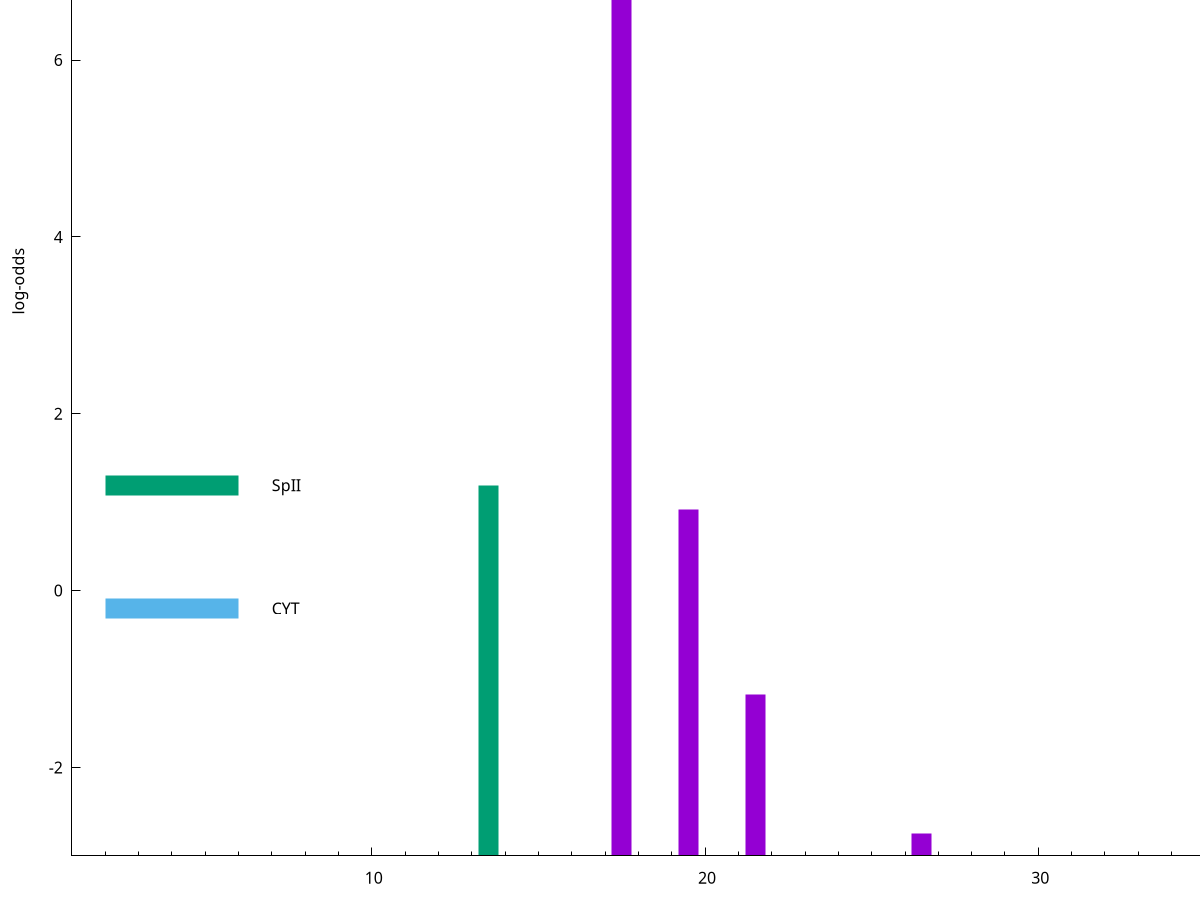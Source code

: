 set title "LipoP predictions for SRR3467249.gff"
set size 2., 1.4
set xrange [1:70] 
set mxtics 10
set yrange [-3:10]
set y2range [0:13]
set ylabel "log-odds"
set term postscript eps color solid "Helvetica" 30
set output "SRR3467249.gff93.eps"
set arrow from 2,8.60979 to 6,8.60979 nohead lt 1 lw 20
set label "SpI" at 7,8.60979
set arrow from 2,1.19052 to 6,1.19052 nohead lt 2 lw 20
set label "SpII" at 7,1.19052
set arrow from 2,-0.200913 to 6,-0.200913 nohead lt 3 lw 20
set label "CYT" at 7,-0.200913
set arrow from 2,8.60979 to 6,8.60979 nohead lt 1 lw 20
set label "SpI" at 7,8.60979
# NOTE: The scores below are the log-odds scores with the threshold
# NOTE: subtracted (a hack to make gnuplot make the histogram all
# NOTE: look nice).
plot "-" axes x1y2 title "" with impulses lt 2 lw 20, "-" axes x1y2 title "" with impulses lt 1 lw 20
13.500000 4.190520
e
17.500000 11.600380
19.500000 3.920565
21.500000 1.822220
26.500000 0.257310
e
exit
